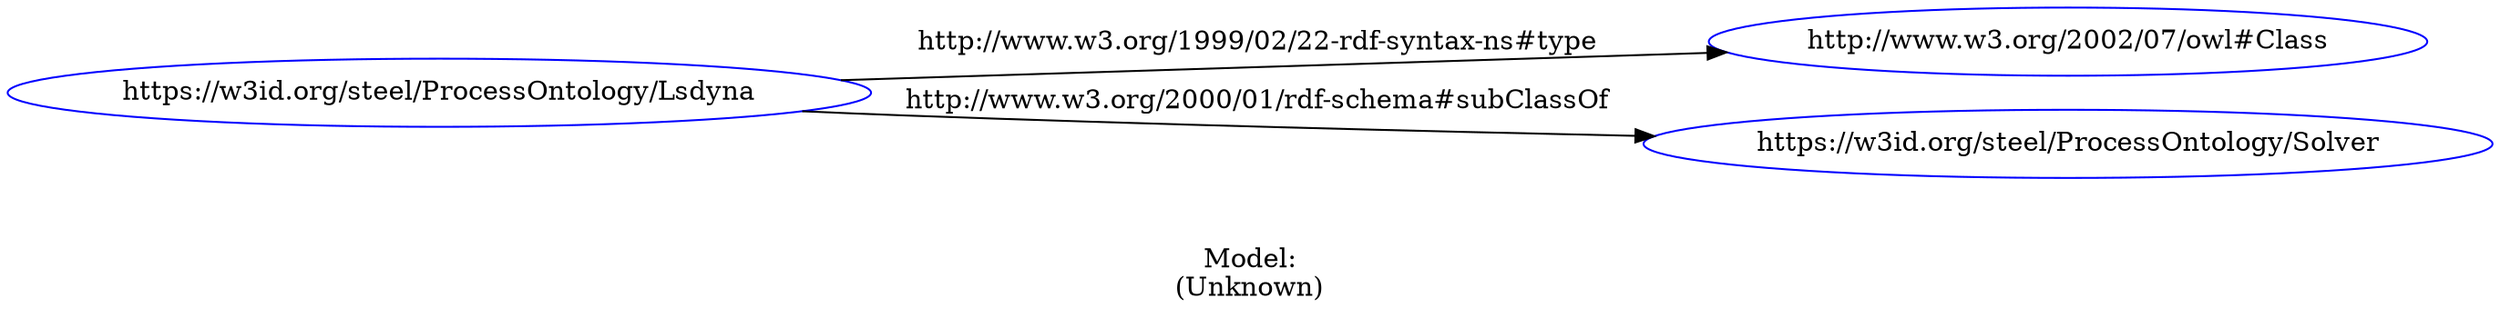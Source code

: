 digraph {
	rankdir = LR;
	charset="utf-8";

	"Rhttps://w3id.org/steel/ProcessOntology/Lsdyna" -> "Rhttp://www.w3.org/2002/07/owl#Class" [ label="http://www.w3.org/1999/02/22-rdf-syntax-ns#type" ];
	"Rhttps://w3id.org/steel/ProcessOntology/Lsdyna" -> "Rhttps://w3id.org/steel/ProcessOntology/Solver" [ label="http://www.w3.org/2000/01/rdf-schema#subClassOf" ];

	// Resources
	"Rhttps://w3id.org/steel/ProcessOntology/Lsdyna" [ label="https://w3id.org/steel/ProcessOntology/Lsdyna", shape = ellipse, color = blue ];
	"Rhttp://www.w3.org/2002/07/owl#Class" [ label="http://www.w3.org/2002/07/owl#Class", shape = ellipse, color = blue ];
	"Rhttps://w3id.org/steel/ProcessOntology/Solver" [ label="https://w3id.org/steel/ProcessOntology/Solver", shape = ellipse, color = blue ];

	// Anonymous nodes

	// Literals

	label="\n\nModel:\n(Unknown)";
}
